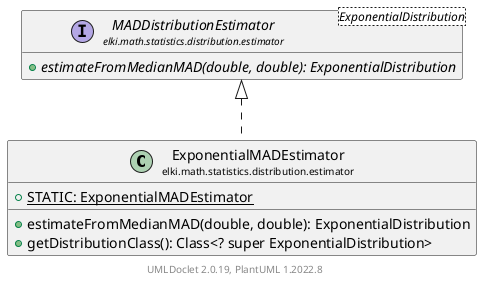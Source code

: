 @startuml
    remove .*\.(Instance|Par|Parameterizer|Factory)$
    set namespaceSeparator none
    hide empty fields
    hide empty methods

    class "<size:14>ExponentialMADEstimator\n<size:10>elki.math.statistics.distribution.estimator" as elki.math.statistics.distribution.estimator.ExponentialMADEstimator [[ExponentialMADEstimator.html]] {
        {static} +STATIC: ExponentialMADEstimator
        +estimateFromMedianMAD(double, double): ExponentialDistribution
        +getDistributionClass(): Class<? super ExponentialDistribution>
    }

    interface "<size:14>MADDistributionEstimator\n<size:10>elki.math.statistics.distribution.estimator" as elki.math.statistics.distribution.estimator.MADDistributionEstimator<ExponentialDistribution> [[MADDistributionEstimator.html]] {
        {abstract} +estimateFromMedianMAD(double, double): ExponentialDistribution
    }
    class "<size:14>ExponentialMADEstimator.Par\n<size:10>elki.math.statistics.distribution.estimator" as elki.math.statistics.distribution.estimator.ExponentialMADEstimator.Par [[ExponentialMADEstimator.Par.html]]

    elki.math.statistics.distribution.estimator.MADDistributionEstimator <|.. elki.math.statistics.distribution.estimator.ExponentialMADEstimator
    elki.math.statistics.distribution.estimator.ExponentialMADEstimator +-- elki.math.statistics.distribution.estimator.ExponentialMADEstimator.Par

    center footer UMLDoclet 2.0.19, PlantUML 1.2022.8
@enduml
